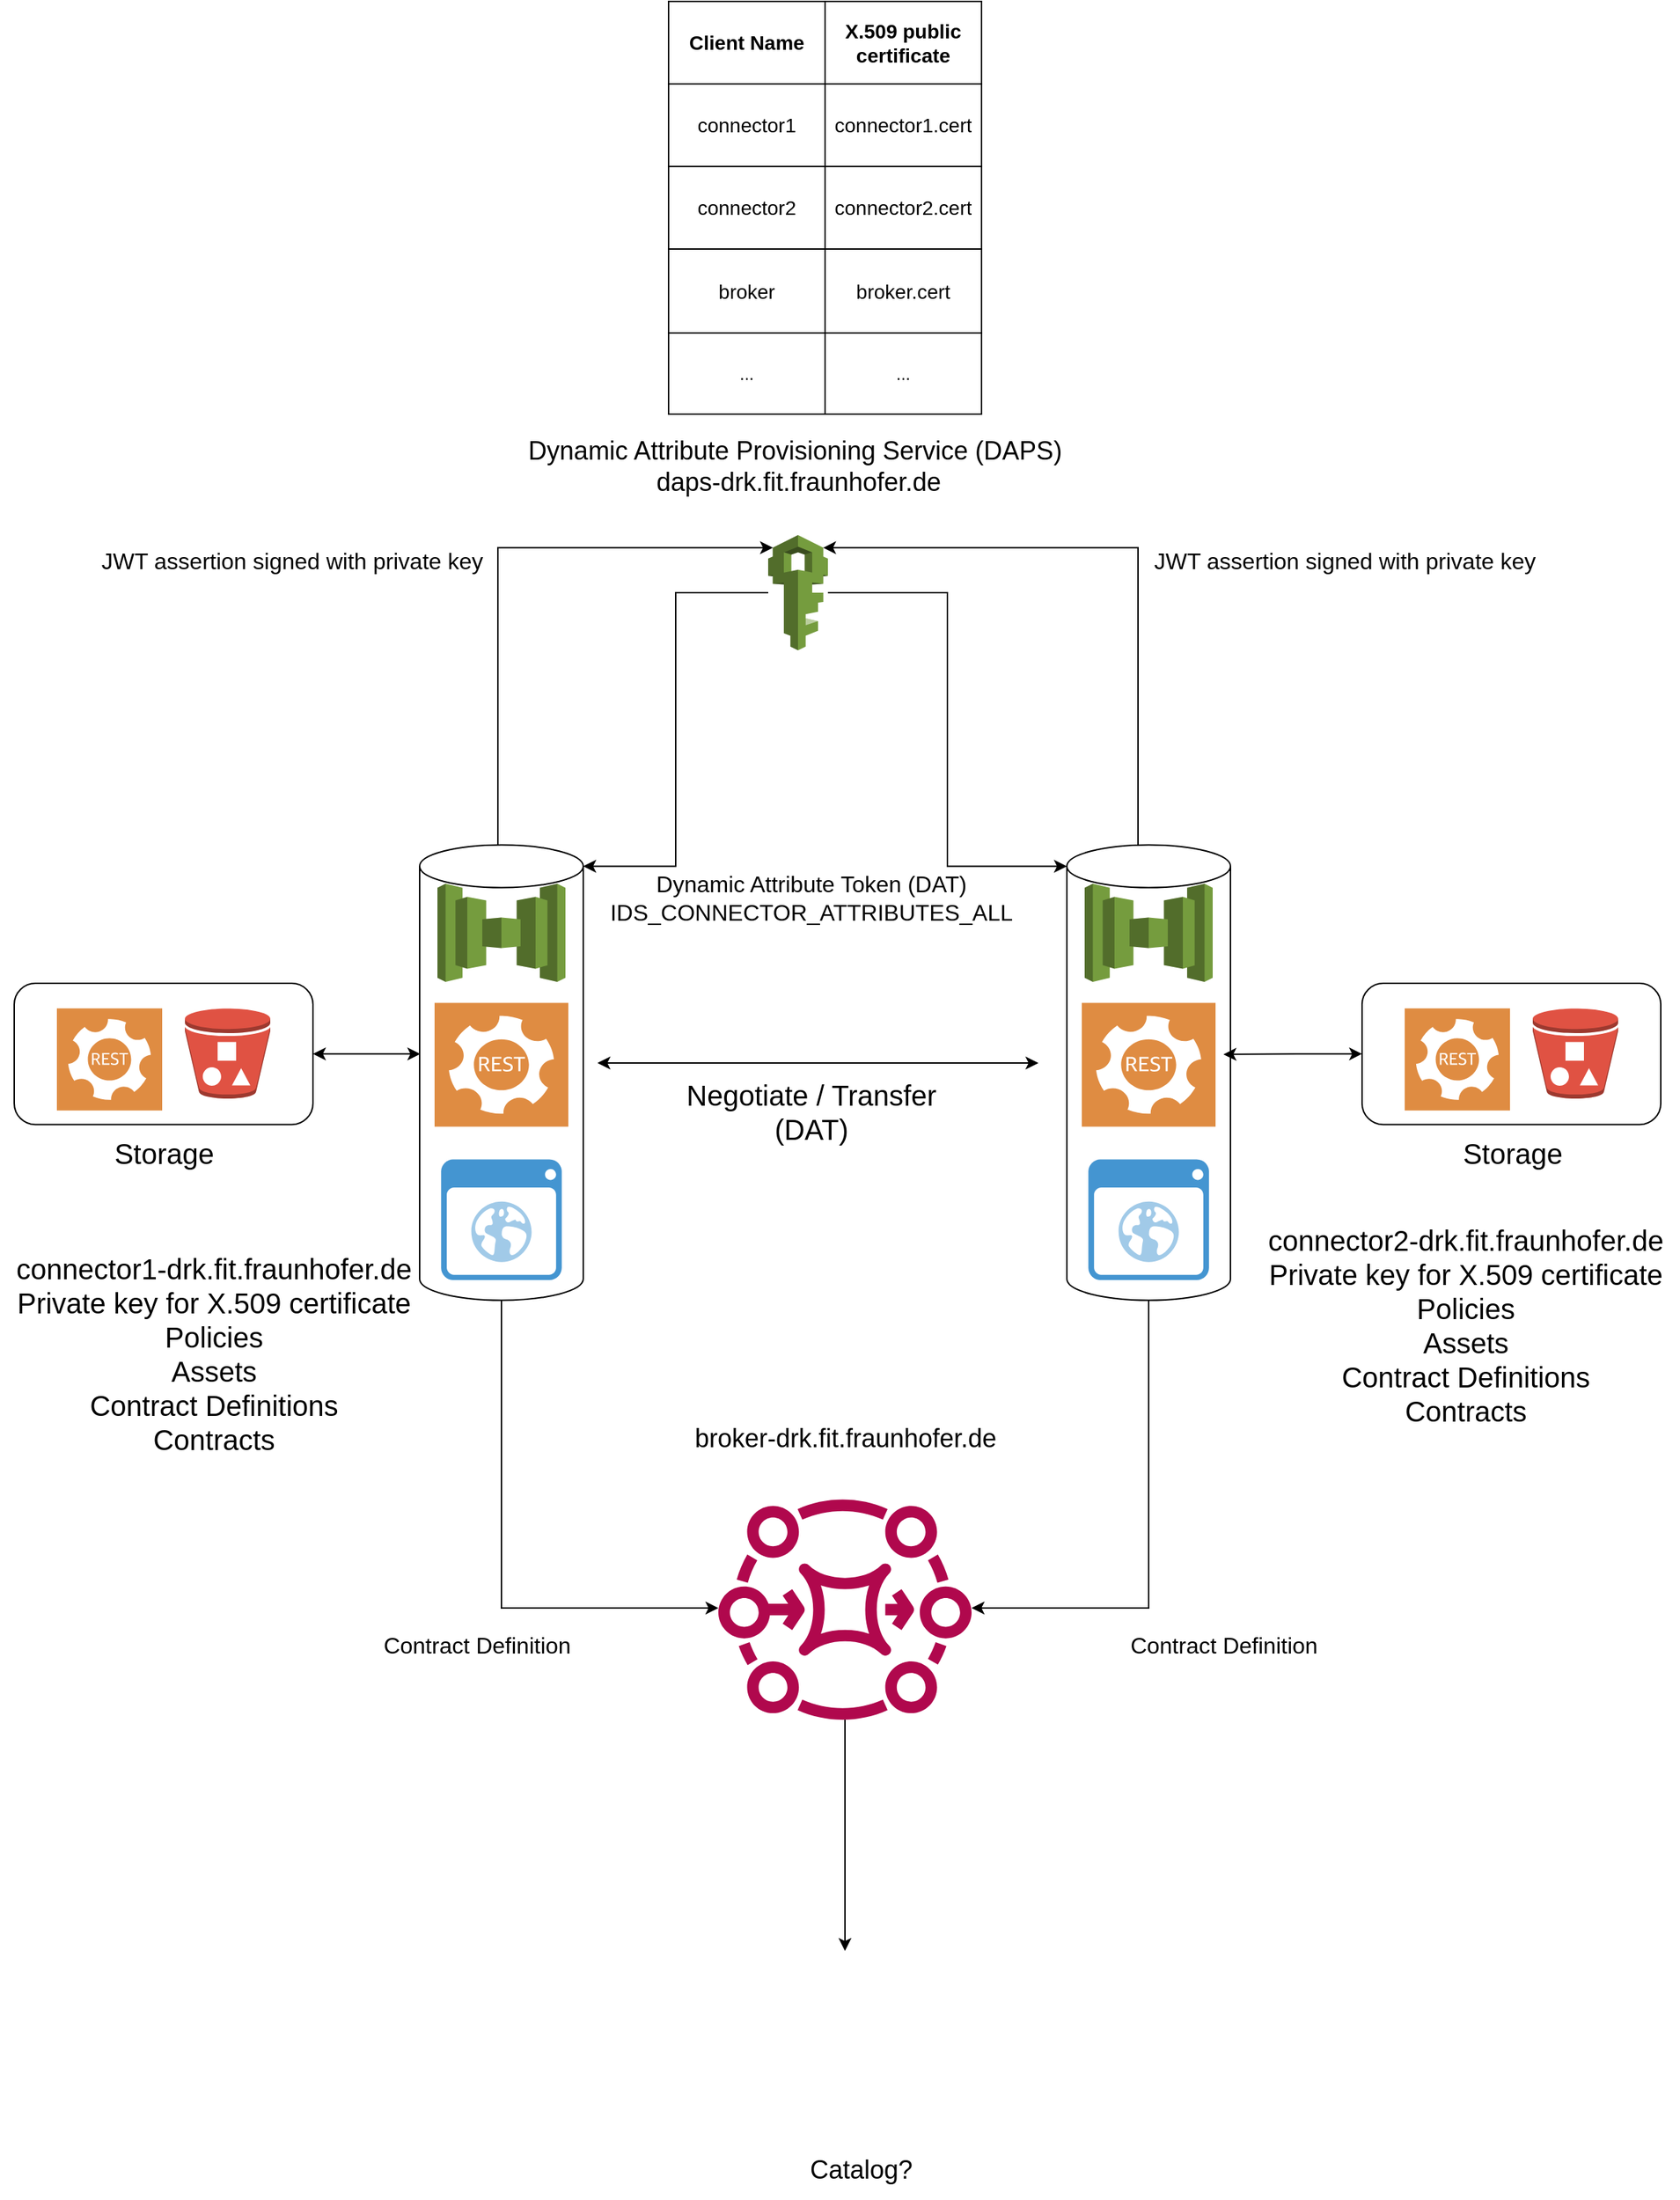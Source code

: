 <mxfile version="21.0.10" type="github"><diagram name="Page-1" id="GcOsXRJ8AvoDFU7_Izoy"><mxGraphModel dx="2261" dy="736" grid="1" gridSize="10" guides="1" tooltips="1" connect="1" arrows="1" fold="1" page="1" pageScale="1" pageWidth="827" pageHeight="1169" math="0" shadow="0"><root><mxCell id="0"/><mxCell id="1" parent="0"/><mxCell id="sRP4vnEstUWdpdvkVeDb-2" value="connector1-drk.fit.fraunhofer.de&lt;br style=&quot;font-size: 20px;&quot;&gt;Private key for X.509 certificate&lt;br style=&quot;font-size: 20px;&quot;&gt;Policies&lt;br style=&quot;font-size: 20px;&quot;&gt;Assets&lt;br style=&quot;font-size: 20px;&quot;&gt;Contract Definitions&lt;br style=&quot;font-size: 20px;&quot;&gt;Contracts" style="text;html=1;align=center;verticalAlign=middle;resizable=0;points=[];autosize=1;strokeColor=none;fillColor=none;fontSize=20;" parent="1" vertex="1"><mxGeometry x="-180" y="1080" width="300" height="160" as="geometry"/></mxCell><mxCell id="sRP4vnEstUWdpdvkVeDb-106" style="edgeStyle=orthogonalEdgeStyle;rounded=0;orthogonalLoop=1;jettySize=auto;html=1;entryX=0;entryY=0;entryDx=0;entryDy=15;entryPerimeter=0;" parent="1" source="sRP4vnEstUWdpdvkVeDb-5" target="sRP4vnEstUWdpdvkVeDb-82" edge="1"><mxGeometry relative="1" as="geometry"/></mxCell><mxCell id="sRP4vnEstUWdpdvkVeDb-107" style="edgeStyle=orthogonalEdgeStyle;rounded=0;orthogonalLoop=1;jettySize=auto;html=1;entryX=1;entryY=0;entryDx=0;entryDy=15;entryPerimeter=0;" parent="1" source="sRP4vnEstUWdpdvkVeDb-5" target="sRP4vnEstUWdpdvkVeDb-74" edge="1"><mxGeometry relative="1" as="geometry"/></mxCell><mxCell id="sRP4vnEstUWdpdvkVeDb-5" value="" style="outlineConnect=0;dashed=0;verticalLabelPosition=bottom;verticalAlign=top;align=center;html=1;shape=mxgraph.aws3.iam;fillColor=#759C3E;gradientColor=none;" parent="1" vertex="1"><mxGeometry x="360" y="585" width="42" height="81" as="geometry"/></mxCell><mxCell id="sRP4vnEstUWdpdvkVeDb-7" value="Dynamic Attribute Provisioning Service (DAPS)&lt;span style=&quot;font-family: arial, sans-serif; font-size: 18px; text-align: left; background-color: rgb(255, 255, 255);&quot;&gt;&amp;nbsp;&lt;br style=&quot;font-size: 18px;&quot;&gt;daps-drk.fit.fraunhofer.de&lt;br style=&quot;font-size: 18px;&quot;&gt;&lt;br style=&quot;font-size: 18px;&quot;&gt;&lt;/span&gt;" style="text;html=1;align=center;verticalAlign=middle;resizable=0;points=[];autosize=1;strokeColor=none;fillColor=none;fontSize=18;fontColor=default;" parent="1" vertex="1"><mxGeometry x="181" y="508" width="400" height="80" as="geometry"/></mxCell><mxCell id="sRP4vnEstUWdpdvkVeDb-32" value="" style="shape=table;startSize=0;container=1;collapsible=0;childLayout=tableLayout;fontStyle=1;fontSize=15;" parent="1" vertex="1"><mxGeometry x="290" y="210" width="220" height="290" as="geometry"/></mxCell><mxCell id="sRP4vnEstUWdpdvkVeDb-33" value="" style="shape=tableRow;horizontal=0;startSize=0;swimlaneHead=0;swimlaneBody=0;strokeColor=inherit;top=0;left=0;bottom=0;right=0;collapsible=0;dropTarget=0;fillColor=none;points=[[0,0.5],[1,0.5]];portConstraint=eastwest;" parent="sRP4vnEstUWdpdvkVeDb-32" vertex="1"><mxGeometry width="220" height="58" as="geometry"/></mxCell><mxCell id="sRP4vnEstUWdpdvkVeDb-34" value="Client Name" style="shape=partialRectangle;html=1;whiteSpace=wrap;connectable=0;strokeColor=inherit;overflow=hidden;fillColor=none;top=0;left=0;bottom=0;right=0;pointerEvents=1;fontStyle=1;fontSize=14;" parent="sRP4vnEstUWdpdvkVeDb-33" vertex="1"><mxGeometry width="110" height="58" as="geometry"><mxRectangle width="110" height="58" as="alternateBounds"/></mxGeometry></mxCell><mxCell id="sRP4vnEstUWdpdvkVeDb-35" value="X.509 public certificate" style="shape=partialRectangle;html=1;whiteSpace=wrap;connectable=0;strokeColor=inherit;overflow=hidden;fillColor=none;top=0;left=0;bottom=0;right=0;pointerEvents=1;fontStyle=1;fontSize=14;" parent="sRP4vnEstUWdpdvkVeDb-33" vertex="1"><mxGeometry x="110" width="110" height="58" as="geometry"><mxRectangle width="110" height="58" as="alternateBounds"/></mxGeometry></mxCell><mxCell id="sRP4vnEstUWdpdvkVeDb-36" value="" style="shape=tableRow;horizontal=0;startSize=0;swimlaneHead=0;swimlaneBody=0;strokeColor=inherit;top=0;left=0;bottom=0;right=0;collapsible=0;dropTarget=0;fillColor=none;points=[[0,0.5],[1,0.5]];portConstraint=eastwest;" parent="sRP4vnEstUWdpdvkVeDb-32" vertex="1"><mxGeometry y="58" width="220" height="58" as="geometry"/></mxCell><mxCell id="sRP4vnEstUWdpdvkVeDb-37" value="connector1" style="shape=partialRectangle;html=1;whiteSpace=wrap;connectable=0;strokeColor=inherit;overflow=hidden;fillColor=none;top=0;left=0;bottom=0;right=0;pointerEvents=1;fontSize=14;" parent="sRP4vnEstUWdpdvkVeDb-36" vertex="1"><mxGeometry width="110" height="58" as="geometry"><mxRectangle width="110" height="58" as="alternateBounds"/></mxGeometry></mxCell><mxCell id="sRP4vnEstUWdpdvkVeDb-38" value="connector1.cert" style="shape=partialRectangle;html=1;whiteSpace=wrap;connectable=0;strokeColor=inherit;overflow=hidden;fillColor=none;top=0;left=0;bottom=0;right=0;pointerEvents=1;fontSize=14;" parent="sRP4vnEstUWdpdvkVeDb-36" vertex="1"><mxGeometry x="110" width="110" height="58" as="geometry"><mxRectangle width="110" height="58" as="alternateBounds"/></mxGeometry></mxCell><mxCell id="sRP4vnEstUWdpdvkVeDb-39" value="" style="shape=tableRow;horizontal=0;startSize=0;swimlaneHead=0;swimlaneBody=0;strokeColor=inherit;top=0;left=0;bottom=0;right=0;collapsible=0;dropTarget=0;fillColor=none;points=[[0,0.5],[1,0.5]];portConstraint=eastwest;" parent="sRP4vnEstUWdpdvkVeDb-32" vertex="1"><mxGeometry y="116" width="220" height="58" as="geometry"/></mxCell><mxCell id="sRP4vnEstUWdpdvkVeDb-40" value="connector2" style="shape=partialRectangle;html=1;whiteSpace=wrap;connectable=0;strokeColor=inherit;overflow=hidden;fillColor=none;top=0;left=0;bottom=0;right=0;pointerEvents=1;fontSize=14;" parent="sRP4vnEstUWdpdvkVeDb-39" vertex="1"><mxGeometry width="110" height="58" as="geometry"><mxRectangle width="110" height="58" as="alternateBounds"/></mxGeometry></mxCell><mxCell id="sRP4vnEstUWdpdvkVeDb-41" value="connector2.cert" style="shape=partialRectangle;html=1;whiteSpace=wrap;connectable=0;strokeColor=inherit;overflow=hidden;fillColor=none;top=0;left=0;bottom=0;right=0;pointerEvents=1;fontSize=14;" parent="sRP4vnEstUWdpdvkVeDb-39" vertex="1"><mxGeometry x="110" width="110" height="58" as="geometry"><mxRectangle width="110" height="58" as="alternateBounds"/></mxGeometry></mxCell><mxCell id="sRP4vnEstUWdpdvkVeDb-42" value="" style="shape=tableRow;horizontal=0;startSize=0;swimlaneHead=0;swimlaneBody=0;strokeColor=inherit;top=0;left=0;bottom=0;right=0;collapsible=0;dropTarget=0;fillColor=none;points=[[0,0.5],[1,0.5]];portConstraint=eastwest;" parent="sRP4vnEstUWdpdvkVeDb-32" vertex="1"><mxGeometry y="174" width="220" height="59" as="geometry"/></mxCell><mxCell id="sRP4vnEstUWdpdvkVeDb-43" value="broker" style="shape=partialRectangle;html=1;whiteSpace=wrap;connectable=0;strokeColor=inherit;overflow=hidden;fillColor=none;top=0;left=0;bottom=0;right=0;pointerEvents=1;fontSize=14;" parent="sRP4vnEstUWdpdvkVeDb-42" vertex="1"><mxGeometry width="110" height="59" as="geometry"><mxRectangle width="110" height="59" as="alternateBounds"/></mxGeometry></mxCell><mxCell id="sRP4vnEstUWdpdvkVeDb-44" value="broker.cert" style="shape=partialRectangle;html=1;whiteSpace=wrap;connectable=0;strokeColor=inherit;overflow=hidden;fillColor=none;top=0;left=0;bottom=0;right=0;pointerEvents=1;fontSize=14;" parent="sRP4vnEstUWdpdvkVeDb-42" vertex="1"><mxGeometry x="110" width="110" height="59" as="geometry"><mxRectangle width="110" height="59" as="alternateBounds"/></mxGeometry></mxCell><mxCell id="sRP4vnEstUWdpdvkVeDb-45" value="" style="shape=tableRow;horizontal=0;startSize=0;swimlaneHead=0;swimlaneBody=0;strokeColor=inherit;top=0;left=0;bottom=0;right=0;collapsible=0;dropTarget=0;fillColor=none;points=[[0,0.5],[1,0.5]];portConstraint=eastwest;" parent="sRP4vnEstUWdpdvkVeDb-32" vertex="1"><mxGeometry y="233" width="220" height="57" as="geometry"/></mxCell><mxCell id="sRP4vnEstUWdpdvkVeDb-46" value="..." style="shape=partialRectangle;html=1;whiteSpace=wrap;connectable=0;strokeColor=inherit;overflow=hidden;fillColor=none;top=0;left=0;bottom=0;right=0;pointerEvents=1;" parent="sRP4vnEstUWdpdvkVeDb-45" vertex="1"><mxGeometry width="110" height="57" as="geometry"><mxRectangle width="110" height="57" as="alternateBounds"/></mxGeometry></mxCell><mxCell id="sRP4vnEstUWdpdvkVeDb-47" value="..." style="shape=partialRectangle;html=1;whiteSpace=wrap;connectable=0;strokeColor=inherit;overflow=hidden;fillColor=none;top=0;left=0;bottom=0;right=0;pointerEvents=1;" parent="sRP4vnEstUWdpdvkVeDb-45" vertex="1"><mxGeometry x="110" width="110" height="57" as="geometry"><mxRectangle width="110" height="57" as="alternateBounds"/></mxGeometry></mxCell><mxCell id="sRP4vnEstUWdpdvkVeDb-56" value="&lt;font style=&quot;font-size: 16px;&quot;&gt;JWT assertion signed with private key&lt;/font&gt;" style="text;html=1;align=center;verticalAlign=middle;resizable=0;points=[];autosize=1;strokeColor=none;fillColor=none;" parent="1" vertex="1"><mxGeometry x="-120" y="588" width="290" height="30" as="geometry"/></mxCell><mxCell id="sRP4vnEstUWdpdvkVeDb-60" value="Dynamic Attribute Token (DAT)&lt;br style=&quot;font-size: 16px;&quot;&gt;IDS_CONNECTOR_ATTRIBUTES_ALL" style="text;html=1;align=center;verticalAlign=middle;resizable=0;points=[];autosize=1;strokeColor=none;fillColor=none;fontSize=16;" parent="1" vertex="1"><mxGeometry x="235" y="815" width="310" height="50" as="geometry"/></mxCell><mxCell id="sRP4vnEstUWdpdvkVeDb-65" value="JWT assertion signed with private key" style="text;html=1;align=center;verticalAlign=middle;resizable=0;points=[];autosize=1;strokeColor=none;fillColor=none;fontSize=16;" parent="1" vertex="1"><mxGeometry x="620" y="588" width="290" height="30" as="geometry"/></mxCell><mxCell id="sRP4vnEstUWdpdvkVeDb-75" value="" style="group" parent="1" vertex="1" connectable="0"><mxGeometry x="125.5" y="830" width="104.5" height="292.75" as="geometry"/></mxCell><mxCell id="sRP4vnEstUWdpdvkVeDb-80" value="" style="group" parent="sRP4vnEstUWdpdvkVeDb-75" vertex="1" connectable="0"><mxGeometry x="-10.5" y="-27.25" width="115" height="320" as="geometry"/></mxCell><mxCell id="sRP4vnEstUWdpdvkVeDb-74" value="" style="shape=cylinder3;whiteSpace=wrap;html=1;boundedLbl=1;backgroundOutline=1;size=15;" parent="sRP4vnEstUWdpdvkVeDb-80" vertex="1"><mxGeometry width="115" height="320" as="geometry"/></mxCell><mxCell id="sRP4vnEstUWdpdvkVeDb-1" value="" style="outlineConnect=0;dashed=0;verticalLabelPosition=bottom;verticalAlign=top;align=center;html=1;shape=mxgraph.aws3.connect;fillColor=#759C3E;gradientColor=none;" parent="sRP4vnEstUWdpdvkVeDb-80" vertex="1"><mxGeometry x="12.5" y="27.25" width="90" height="69" as="geometry"/></mxCell><mxCell id="sRP4vnEstUWdpdvkVeDb-67" value="" style="sketch=0;pointerEvents=1;shadow=0;dashed=0;html=1;strokeColor=none;fillColor=#DF8C42;labelPosition=center;verticalLabelPosition=bottom;verticalAlign=top;align=center;outlineConnect=0;shape=mxgraph.veeam2.restful_api;" parent="sRP4vnEstUWdpdvkVeDb-80" vertex="1"><mxGeometry x="10.5" y="111" width="94" height="87" as="geometry"/></mxCell><mxCell id="sRP4vnEstUWdpdvkVeDb-68" value="" style="shadow=0;dashed=0;html=1;strokeColor=none;fillColor=#4495D1;labelPosition=center;verticalLabelPosition=bottom;verticalAlign=top;align=center;outlineConnect=0;shape=mxgraph.veeam.2d.web_ui;" parent="sRP4vnEstUWdpdvkVeDb-80" vertex="1"><mxGeometry x="15.1" y="221" width="84.8" height="84.8" as="geometry"/></mxCell><mxCell id="sRP4vnEstUWdpdvkVeDb-81" value="" style="group" parent="1" vertex="1" connectable="0"><mxGeometry x="570" y="802.75" width="115" height="320" as="geometry"/></mxCell><mxCell id="sRP4vnEstUWdpdvkVeDb-82" value="" style="shape=cylinder3;whiteSpace=wrap;html=1;boundedLbl=1;backgroundOutline=1;size=15;" parent="sRP4vnEstUWdpdvkVeDb-81" vertex="1"><mxGeometry width="115" height="320" as="geometry"/></mxCell><mxCell id="sRP4vnEstUWdpdvkVeDb-83" value="" style="outlineConnect=0;dashed=0;verticalLabelPosition=bottom;verticalAlign=top;align=center;html=1;shape=mxgraph.aws3.connect;fillColor=#759C3E;gradientColor=none;" parent="sRP4vnEstUWdpdvkVeDb-81" vertex="1"><mxGeometry x="12.5" y="27.25" width="90" height="69" as="geometry"/></mxCell><mxCell id="sRP4vnEstUWdpdvkVeDb-84" value="" style="sketch=0;pointerEvents=1;shadow=0;dashed=0;html=1;strokeColor=none;fillColor=#DF8C42;labelPosition=center;verticalLabelPosition=bottom;verticalAlign=top;align=center;outlineConnect=0;shape=mxgraph.veeam2.restful_api;" parent="sRP4vnEstUWdpdvkVeDb-81" vertex="1"><mxGeometry x="10.5" y="111" width="94" height="87" as="geometry"/></mxCell><mxCell id="sRP4vnEstUWdpdvkVeDb-85" value="" style="shadow=0;dashed=0;html=1;strokeColor=none;fillColor=#4495D1;labelPosition=center;verticalLabelPosition=bottom;verticalAlign=top;align=center;outlineConnect=0;shape=mxgraph.veeam.2d.web_ui;" parent="sRP4vnEstUWdpdvkVeDb-81" vertex="1"><mxGeometry x="15.1" y="221" width="84.8" height="84.8" as="geometry"/></mxCell><mxCell id="sRP4vnEstUWdpdvkVeDb-92" value="" style="group" parent="1" vertex="1" connectable="0"><mxGeometry x="777.5" y="900" width="210" height="140" as="geometry"/></mxCell><mxCell id="sRP4vnEstUWdpdvkVeDb-91" value="" style="rounded=1;whiteSpace=wrap;html=1;" parent="sRP4vnEstUWdpdvkVeDb-92" vertex="1"><mxGeometry width="210" height="99.199" as="geometry"/></mxCell><mxCell id="sRP4vnEstUWdpdvkVeDb-66" value="" style="outlineConnect=0;dashed=0;verticalLabelPosition=bottom;verticalAlign=top;align=center;html=1;shape=mxgraph.aws3.bucket_with_objects;fillColor=#E05243;gradientColor=none;" parent="sRP4vnEstUWdpdvkVeDb-92" vertex="1"><mxGeometry x="120" y="17.585" width="60" height="63.375" as="geometry"/></mxCell><mxCell id="sRP4vnEstUWdpdvkVeDb-71" value="Storage" style="text;html=1;align=center;verticalAlign=middle;resizable=0;points=[];autosize=1;strokeColor=none;fillColor=none;fontSize=20;" parent="sRP4vnEstUWdpdvkVeDb-92" vertex="1"><mxGeometry x="60" y="99.199" width="90" height="40" as="geometry"/></mxCell><mxCell id="sRP4vnEstUWdpdvkVeDb-72" value="" style="sketch=0;pointerEvents=1;shadow=0;dashed=0;html=1;strokeColor=none;fillColor=#DF8C42;labelPosition=center;verticalLabelPosition=bottom;verticalAlign=top;align=center;outlineConnect=0;shape=mxgraph.veeam2.restful_api;" parent="sRP4vnEstUWdpdvkVeDb-92" vertex="1"><mxGeometry x="30" y="17.585" width="74" height="71.79" as="geometry"/></mxCell><mxCell id="sRP4vnEstUWdpdvkVeDb-94" value="" style="group" parent="1" vertex="1" connectable="0"><mxGeometry x="-170" y="900" width="210" height="140" as="geometry"/></mxCell><mxCell id="sRP4vnEstUWdpdvkVeDb-95" value="" style="rounded=1;whiteSpace=wrap;html=1;" parent="sRP4vnEstUWdpdvkVeDb-94" vertex="1"><mxGeometry width="210" height="99.199" as="geometry"/></mxCell><mxCell id="sRP4vnEstUWdpdvkVeDb-96" value="" style="outlineConnect=0;dashed=0;verticalLabelPosition=bottom;verticalAlign=top;align=center;html=1;shape=mxgraph.aws3.bucket_with_objects;fillColor=#E05243;gradientColor=none;" parent="sRP4vnEstUWdpdvkVeDb-94" vertex="1"><mxGeometry x="120" y="17.585" width="60" height="63.375" as="geometry"/></mxCell><mxCell id="sRP4vnEstUWdpdvkVeDb-97" value="Storage" style="text;html=1;align=center;verticalAlign=middle;resizable=0;points=[];autosize=1;strokeColor=none;fillColor=none;fontSize=20;" parent="sRP4vnEstUWdpdvkVeDb-94" vertex="1"><mxGeometry x="60" y="99.199" width="90" height="40" as="geometry"/></mxCell><mxCell id="sRP4vnEstUWdpdvkVeDb-98" value="" style="sketch=0;pointerEvents=1;shadow=0;dashed=0;html=1;strokeColor=none;fillColor=#DF8C42;labelPosition=center;verticalLabelPosition=bottom;verticalAlign=top;align=center;outlineConnect=0;shape=mxgraph.veeam2.restful_api;" parent="sRP4vnEstUWdpdvkVeDb-94" vertex="1"><mxGeometry x="30" y="17.585" width="74" height="71.79" as="geometry"/></mxCell><mxCell id="sRP4vnEstUWdpdvkVeDb-99" style="edgeStyle=orthogonalEdgeStyle;rounded=0;orthogonalLoop=1;jettySize=auto;html=1;entryX=0.004;entryY=0.459;entryDx=0;entryDy=0;entryPerimeter=0;startArrow=classic;startFill=1;" parent="1" source="sRP4vnEstUWdpdvkVeDb-95" target="sRP4vnEstUWdpdvkVeDb-74" edge="1"><mxGeometry relative="1" as="geometry"/></mxCell><mxCell id="sRP4vnEstUWdpdvkVeDb-100" value="connector2-drk.fit.fraunhofer.de&lt;br style=&quot;font-size: 20px;&quot;&gt;Private key for X.509 certificate&lt;br style=&quot;font-size: 20px;&quot;&gt;Policies&lt;br style=&quot;font-size: 20px;&quot;&gt;Assets&lt;br style=&quot;font-size: 20px;&quot;&gt;Contract Definitions&lt;br style=&quot;font-size: 20px;&quot;&gt;Contracts" style="text;html=1;align=center;verticalAlign=middle;resizable=0;points=[];autosize=1;strokeColor=none;fillColor=none;fontSize=20;" parent="1" vertex="1"><mxGeometry x="700" y="1060" width="300" height="160" as="geometry"/></mxCell><mxCell id="sRP4vnEstUWdpdvkVeDb-103" style="edgeStyle=orthogonalEdgeStyle;rounded=0;orthogonalLoop=1;jettySize=auto;html=1;entryX=0.957;entryY=0.46;entryDx=0;entryDy=0;entryPerimeter=0;startArrow=classic;startFill=1;" parent="1" source="sRP4vnEstUWdpdvkVeDb-91" target="sRP4vnEstUWdpdvkVeDb-82" edge="1"><mxGeometry relative="1" as="geometry"/></mxCell><mxCell id="sRP4vnEstUWdpdvkVeDb-104" style="edgeStyle=orthogonalEdgeStyle;rounded=0;orthogonalLoop=1;jettySize=auto;html=1;entryX=0.08;entryY=0.11;entryDx=0;entryDy=0;entryPerimeter=0;" parent="1" source="sRP4vnEstUWdpdvkVeDb-74" target="sRP4vnEstUWdpdvkVeDb-5" edge="1"><mxGeometry relative="1" as="geometry"><Array as="points"><mxPoint x="170" y="594"/></Array></mxGeometry></mxCell><mxCell id="sRP4vnEstUWdpdvkVeDb-105" style="edgeStyle=orthogonalEdgeStyle;rounded=0;orthogonalLoop=1;jettySize=auto;html=1;entryX=0.92;entryY=0.11;entryDx=0;entryDy=0;entryPerimeter=0;" parent="1" source="sRP4vnEstUWdpdvkVeDb-82" target="sRP4vnEstUWdpdvkVeDb-5" edge="1"><mxGeometry relative="1" as="geometry"><Array as="points"><mxPoint x="620" y="594"/></Array></mxGeometry></mxCell><mxCell id="sRP4vnEstUWdpdvkVeDb-108" style="edgeStyle=orthogonalEdgeStyle;rounded=0;orthogonalLoop=1;jettySize=auto;html=1;startArrow=classic;startFill=1;" parent="1" edge="1"><mxGeometry relative="1" as="geometry"><mxPoint x="240" y="956" as="sourcePoint"/><mxPoint x="550" y="956" as="targetPoint"/></mxGeometry></mxCell><mxCell id="sRP4vnEstUWdpdvkVeDb-109" value="Negotiate / Transfer&lt;br&gt;(DAT)" style="text;html=1;align=center;verticalAlign=middle;resizable=0;points=[];autosize=1;strokeColor=none;fillColor=none;fontSize=20;" parent="1" vertex="1"><mxGeometry x="290" y="960" width="200" height="60" as="geometry"/></mxCell><mxCell id="sRP4vnEstUWdpdvkVeDb-148" style="edgeStyle=orthogonalEdgeStyle;rounded=0;orthogonalLoop=1;jettySize=auto;html=1;" parent="1" source="sRP4vnEstUWdpdvkVeDb-140" target="sRP4vnEstUWdpdvkVeDb-144" edge="1"><mxGeometry relative="1" as="geometry"/></mxCell><mxCell id="sRP4vnEstUWdpdvkVeDb-140" value="" style="sketch=0;outlineConnect=0;fontColor=#232F3E;gradientColor=none;fillColor=#B0084D;strokeColor=none;dashed=0;verticalLabelPosition=bottom;verticalAlign=top;align=center;html=1;fontSize=12;fontStyle=0;aspect=fixed;pointerEvents=1;shape=mxgraph.aws4.mq_broker;" parent="1" vertex="1"><mxGeometry x="325" y="1250" width="178" height="178" as="geometry"/></mxCell><mxCell id="sRP4vnEstUWdpdvkVeDb-141" value="&lt;font style=&quot;font-size: 18px;&quot;&gt;broker-drk.fit.fraunhofer.de&lt;/font&gt;" style="text;html=1;align=center;verticalAlign=middle;resizable=0;points=[];autosize=1;strokeColor=none;fillColor=none;" parent="1" vertex="1"><mxGeometry x="293.5" y="1200" width="240" height="40" as="geometry"/></mxCell><mxCell id="sRP4vnEstUWdpdvkVeDb-142" style="edgeStyle=orthogonalEdgeStyle;rounded=0;orthogonalLoop=1;jettySize=auto;html=1;" parent="1" source="sRP4vnEstUWdpdvkVeDb-74" target="sRP4vnEstUWdpdvkVeDb-140" edge="1"><mxGeometry relative="1" as="geometry"><Array as="points"><mxPoint x="173" y="1339"/></Array></mxGeometry></mxCell><mxCell id="sRP4vnEstUWdpdvkVeDb-143" style="edgeStyle=orthogonalEdgeStyle;rounded=0;orthogonalLoop=1;jettySize=auto;html=1;" parent="1" source="sRP4vnEstUWdpdvkVeDb-82" target="sRP4vnEstUWdpdvkVeDb-140" edge="1"><mxGeometry relative="1" as="geometry"><Array as="points"><mxPoint x="628" y="1339"/></Array></mxGeometry></mxCell><mxCell id="sRP4vnEstUWdpdvkVeDb-144" value="" style="shape=image;html=1;verticalAlign=top;verticalLabelPosition=bottom;labelBackgroundColor=#ffffff;imageAspect=0;aspect=fixed;image=https://cdn3.iconfinder.com/data/icons/lovely/PNG/128/Blank-Catalog.png" parent="1" vertex="1"><mxGeometry x="350" y="1580" width="128" height="128" as="geometry"/></mxCell><mxCell id="sRP4vnEstUWdpdvkVeDb-145" value="Catalog?" style="text;html=1;align=center;verticalAlign=middle;resizable=0;points=[];autosize=1;strokeColor=none;fillColor=none;fontSize=18;" parent="1" vertex="1"><mxGeometry x="375" y="1714" width="100" height="40" as="geometry"/></mxCell><mxCell id="sRP4vnEstUWdpdvkVeDb-146" value="Contract Definition&lt;br style=&quot;font-size: 16px;&quot;&gt;" style="text;html=1;align=center;verticalAlign=middle;resizable=0;points=[];autosize=1;strokeColor=none;fillColor=none;fontSize=16;" parent="1" vertex="1"><mxGeometry x="75" y="1350" width="160" height="30" as="geometry"/></mxCell><mxCell id="sRP4vnEstUWdpdvkVeDb-147" value="Contract Definition&lt;br style=&quot;font-size: 16px;&quot;&gt;" style="text;html=1;align=center;verticalAlign=middle;resizable=0;points=[];autosize=1;strokeColor=none;fillColor=none;fontSize=16;" parent="1" vertex="1"><mxGeometry x="600" y="1350" width="160" height="30" as="geometry"/></mxCell></root></mxGraphModel></diagram></mxfile>